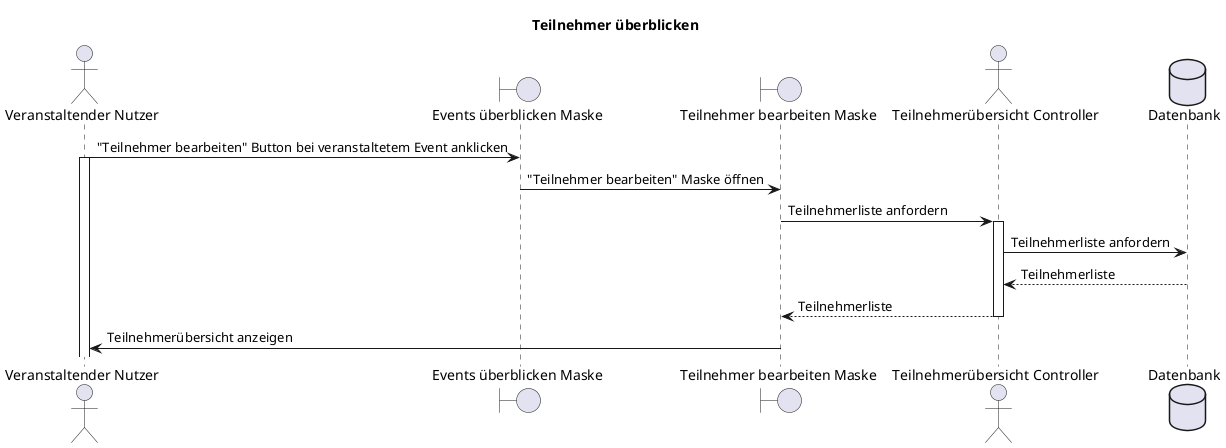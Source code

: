 @startuml F006_teilnehmerUeberblicken_seq
title "Teilnehmer überblicken"

actor "Veranstaltender Nutzer" as user
boundary "Events überblicken Maske" as eventOverviewMask
boundary "Teilnehmer bearbeiten Maske" as editParticipantsMask
actor "Teilnehmerübersicht Controller" as controller
database "Datenbank" as db

user -> eventOverviewMask: "Teilnehmer bearbeiten" Button bei veranstaltetem Event anklicken
activate user
eventOverviewMask -> editParticipantsMask: "Teilnehmer bearbeiten" Maske öffnen
editParticipantsMask -> controller: Teilnehmerliste anfordern
activate controller
controller -> db: Teilnehmerliste anfordern
controller <-- db: Teilnehmerliste
editParticipantsMask <-- controller: Teilnehmerliste
deactivate controller
editParticipantsMask -> user: Teilnehmerübersicht anzeigen
@enduml